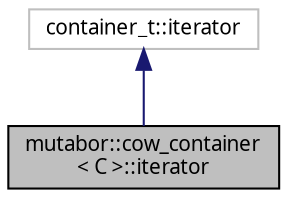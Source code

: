 digraph "mutabor::cow_container&lt; C &gt;::iterator"
{
  edge [fontname="Sans",fontsize="10",labelfontname="Sans",labelfontsize="10"];
  node [fontname="Sans",fontsize="10",shape=record];
  Node0 [label="mutabor::cow_container\l\< C \>::iterator",height=0.2,width=0.4,color="black", fillcolor="grey75", style="filled", fontcolor="black"];
  Node1 -> Node0 [dir="back",color="midnightblue",fontsize="10",style="solid",fontname="Sans"];
  Node1 [label="container_t::iterator",height=0.2,width=0.4,color="grey75", fillcolor="white", style="filled"];
}
